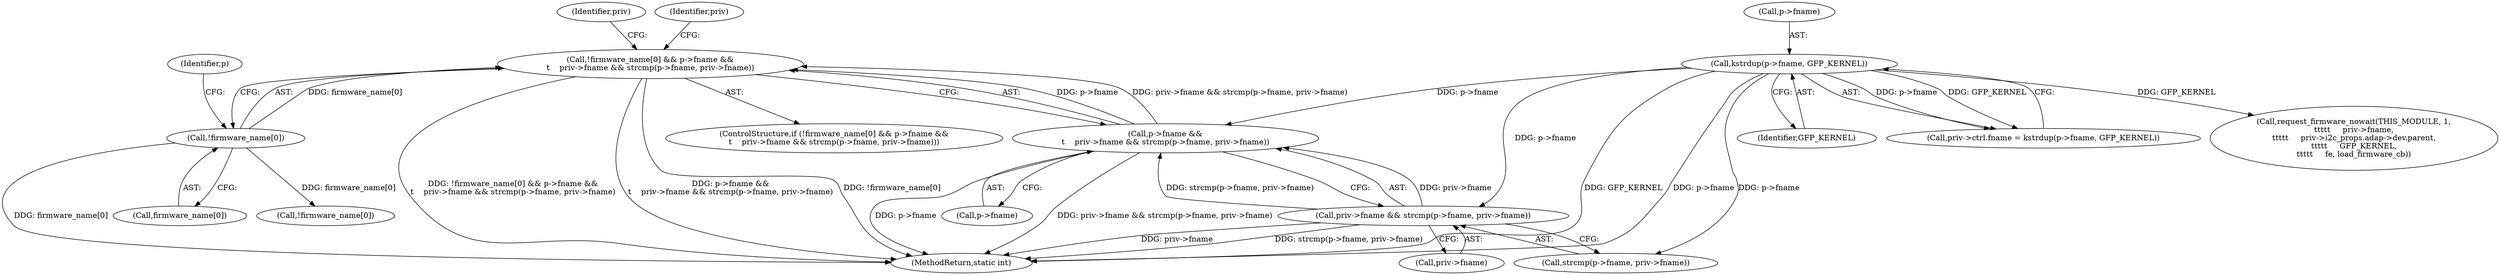digraph "0_linux_8dfbcc4351a0b6d2f2d77f367552f48ffefafe18@API" {
"1000179" [label="(Call,!firmware_name[0] && p->fname &&\n\t    priv->fname && strcmp(p->fname, priv->fname))"];
"1000180" [label="(Call,!firmware_name[0])"];
"1000184" [label="(Call,p->fname &&\n\t    priv->fname && strcmp(p->fname, priv->fname))"];
"1000162" [label="(Call,kstrdup(p->fname, GFP_KERNEL))"];
"1000188" [label="(Call,priv->fname && strcmp(p->fname, priv->fname))"];
"1000163" [label="(Call,p->fname)"];
"1000224" [label="(Call,!firmware_name[0])"];
"1000205" [label="(Identifier,priv)"];
"1000166" [label="(Identifier,GFP_KERNEL)"];
"1000189" [label="(Call,priv->fname)"];
"1000192" [label="(Call,strcmp(p->fname, priv->fname))"];
"1000156" [label="(Call,priv->ctrl.fname = kstrdup(p->fname, GFP_KERNEL))"];
"1000188" [label="(Call,priv->fname && strcmp(p->fname, priv->fname))"];
"1000179" [label="(Call,!firmware_name[0] && p->fname &&\n\t    priv->fname && strcmp(p->fname, priv->fname))"];
"1000181" [label="(Call,firmware_name[0])"];
"1000291" [label="(MethodReturn,static int)"];
"1000162" [label="(Call,kstrdup(p->fname, GFP_KERNEL))"];
"1000245" [label="(Call,request_firmware_nowait(THIS_MODULE, 1,\n\t\t\t\t\t     priv->fname,\n\t\t\t\t\t     priv->i2c_props.adap->dev.parent,\n\t\t\t\t\t     GFP_KERNEL,\n\t\t\t\t\t     fe, load_firmware_cb))"];
"1000185" [label="(Call,p->fname)"];
"1000178" [label="(ControlStructure,if (!firmware_name[0] && p->fname &&\n\t    priv->fname && strcmp(p->fname, priv->fname)))"];
"1000200" [label="(Identifier,priv)"];
"1000186" [label="(Identifier,p)"];
"1000184" [label="(Call,p->fname &&\n\t    priv->fname && strcmp(p->fname, priv->fname))"];
"1000180" [label="(Call,!firmware_name[0])"];
"1000179" -> "1000178"  [label="AST: "];
"1000179" -> "1000180"  [label="CFG: "];
"1000179" -> "1000184"  [label="CFG: "];
"1000180" -> "1000179"  [label="AST: "];
"1000184" -> "1000179"  [label="AST: "];
"1000200" -> "1000179"  [label="CFG: "];
"1000205" -> "1000179"  [label="CFG: "];
"1000179" -> "1000291"  [label="DDG: !firmware_name[0] && p->fname &&\n\t    priv->fname && strcmp(p->fname, priv->fname)"];
"1000179" -> "1000291"  [label="DDG: p->fname &&\n\t    priv->fname && strcmp(p->fname, priv->fname)"];
"1000179" -> "1000291"  [label="DDG: !firmware_name[0]"];
"1000180" -> "1000179"  [label="DDG: firmware_name[0]"];
"1000184" -> "1000179"  [label="DDG: p->fname"];
"1000184" -> "1000179"  [label="DDG: priv->fname && strcmp(p->fname, priv->fname)"];
"1000180" -> "1000181"  [label="CFG: "];
"1000181" -> "1000180"  [label="AST: "];
"1000186" -> "1000180"  [label="CFG: "];
"1000180" -> "1000291"  [label="DDG: firmware_name[0]"];
"1000180" -> "1000224"  [label="DDG: firmware_name[0]"];
"1000184" -> "1000185"  [label="CFG: "];
"1000184" -> "1000188"  [label="CFG: "];
"1000185" -> "1000184"  [label="AST: "];
"1000188" -> "1000184"  [label="AST: "];
"1000184" -> "1000291"  [label="DDG: p->fname"];
"1000184" -> "1000291"  [label="DDG: priv->fname && strcmp(p->fname, priv->fname)"];
"1000162" -> "1000184"  [label="DDG: p->fname"];
"1000188" -> "1000184"  [label="DDG: priv->fname"];
"1000188" -> "1000184"  [label="DDG: strcmp(p->fname, priv->fname)"];
"1000162" -> "1000156"  [label="AST: "];
"1000162" -> "1000166"  [label="CFG: "];
"1000163" -> "1000162"  [label="AST: "];
"1000166" -> "1000162"  [label="AST: "];
"1000156" -> "1000162"  [label="CFG: "];
"1000162" -> "1000291"  [label="DDG: GFP_KERNEL"];
"1000162" -> "1000291"  [label="DDG: p->fname"];
"1000162" -> "1000156"  [label="DDG: p->fname"];
"1000162" -> "1000156"  [label="DDG: GFP_KERNEL"];
"1000162" -> "1000188"  [label="DDG: p->fname"];
"1000162" -> "1000192"  [label="DDG: p->fname"];
"1000162" -> "1000245"  [label="DDG: GFP_KERNEL"];
"1000188" -> "1000189"  [label="CFG: "];
"1000188" -> "1000192"  [label="CFG: "];
"1000189" -> "1000188"  [label="AST: "];
"1000192" -> "1000188"  [label="AST: "];
"1000188" -> "1000291"  [label="DDG: priv->fname"];
"1000188" -> "1000291"  [label="DDG: strcmp(p->fname, priv->fname)"];
}
